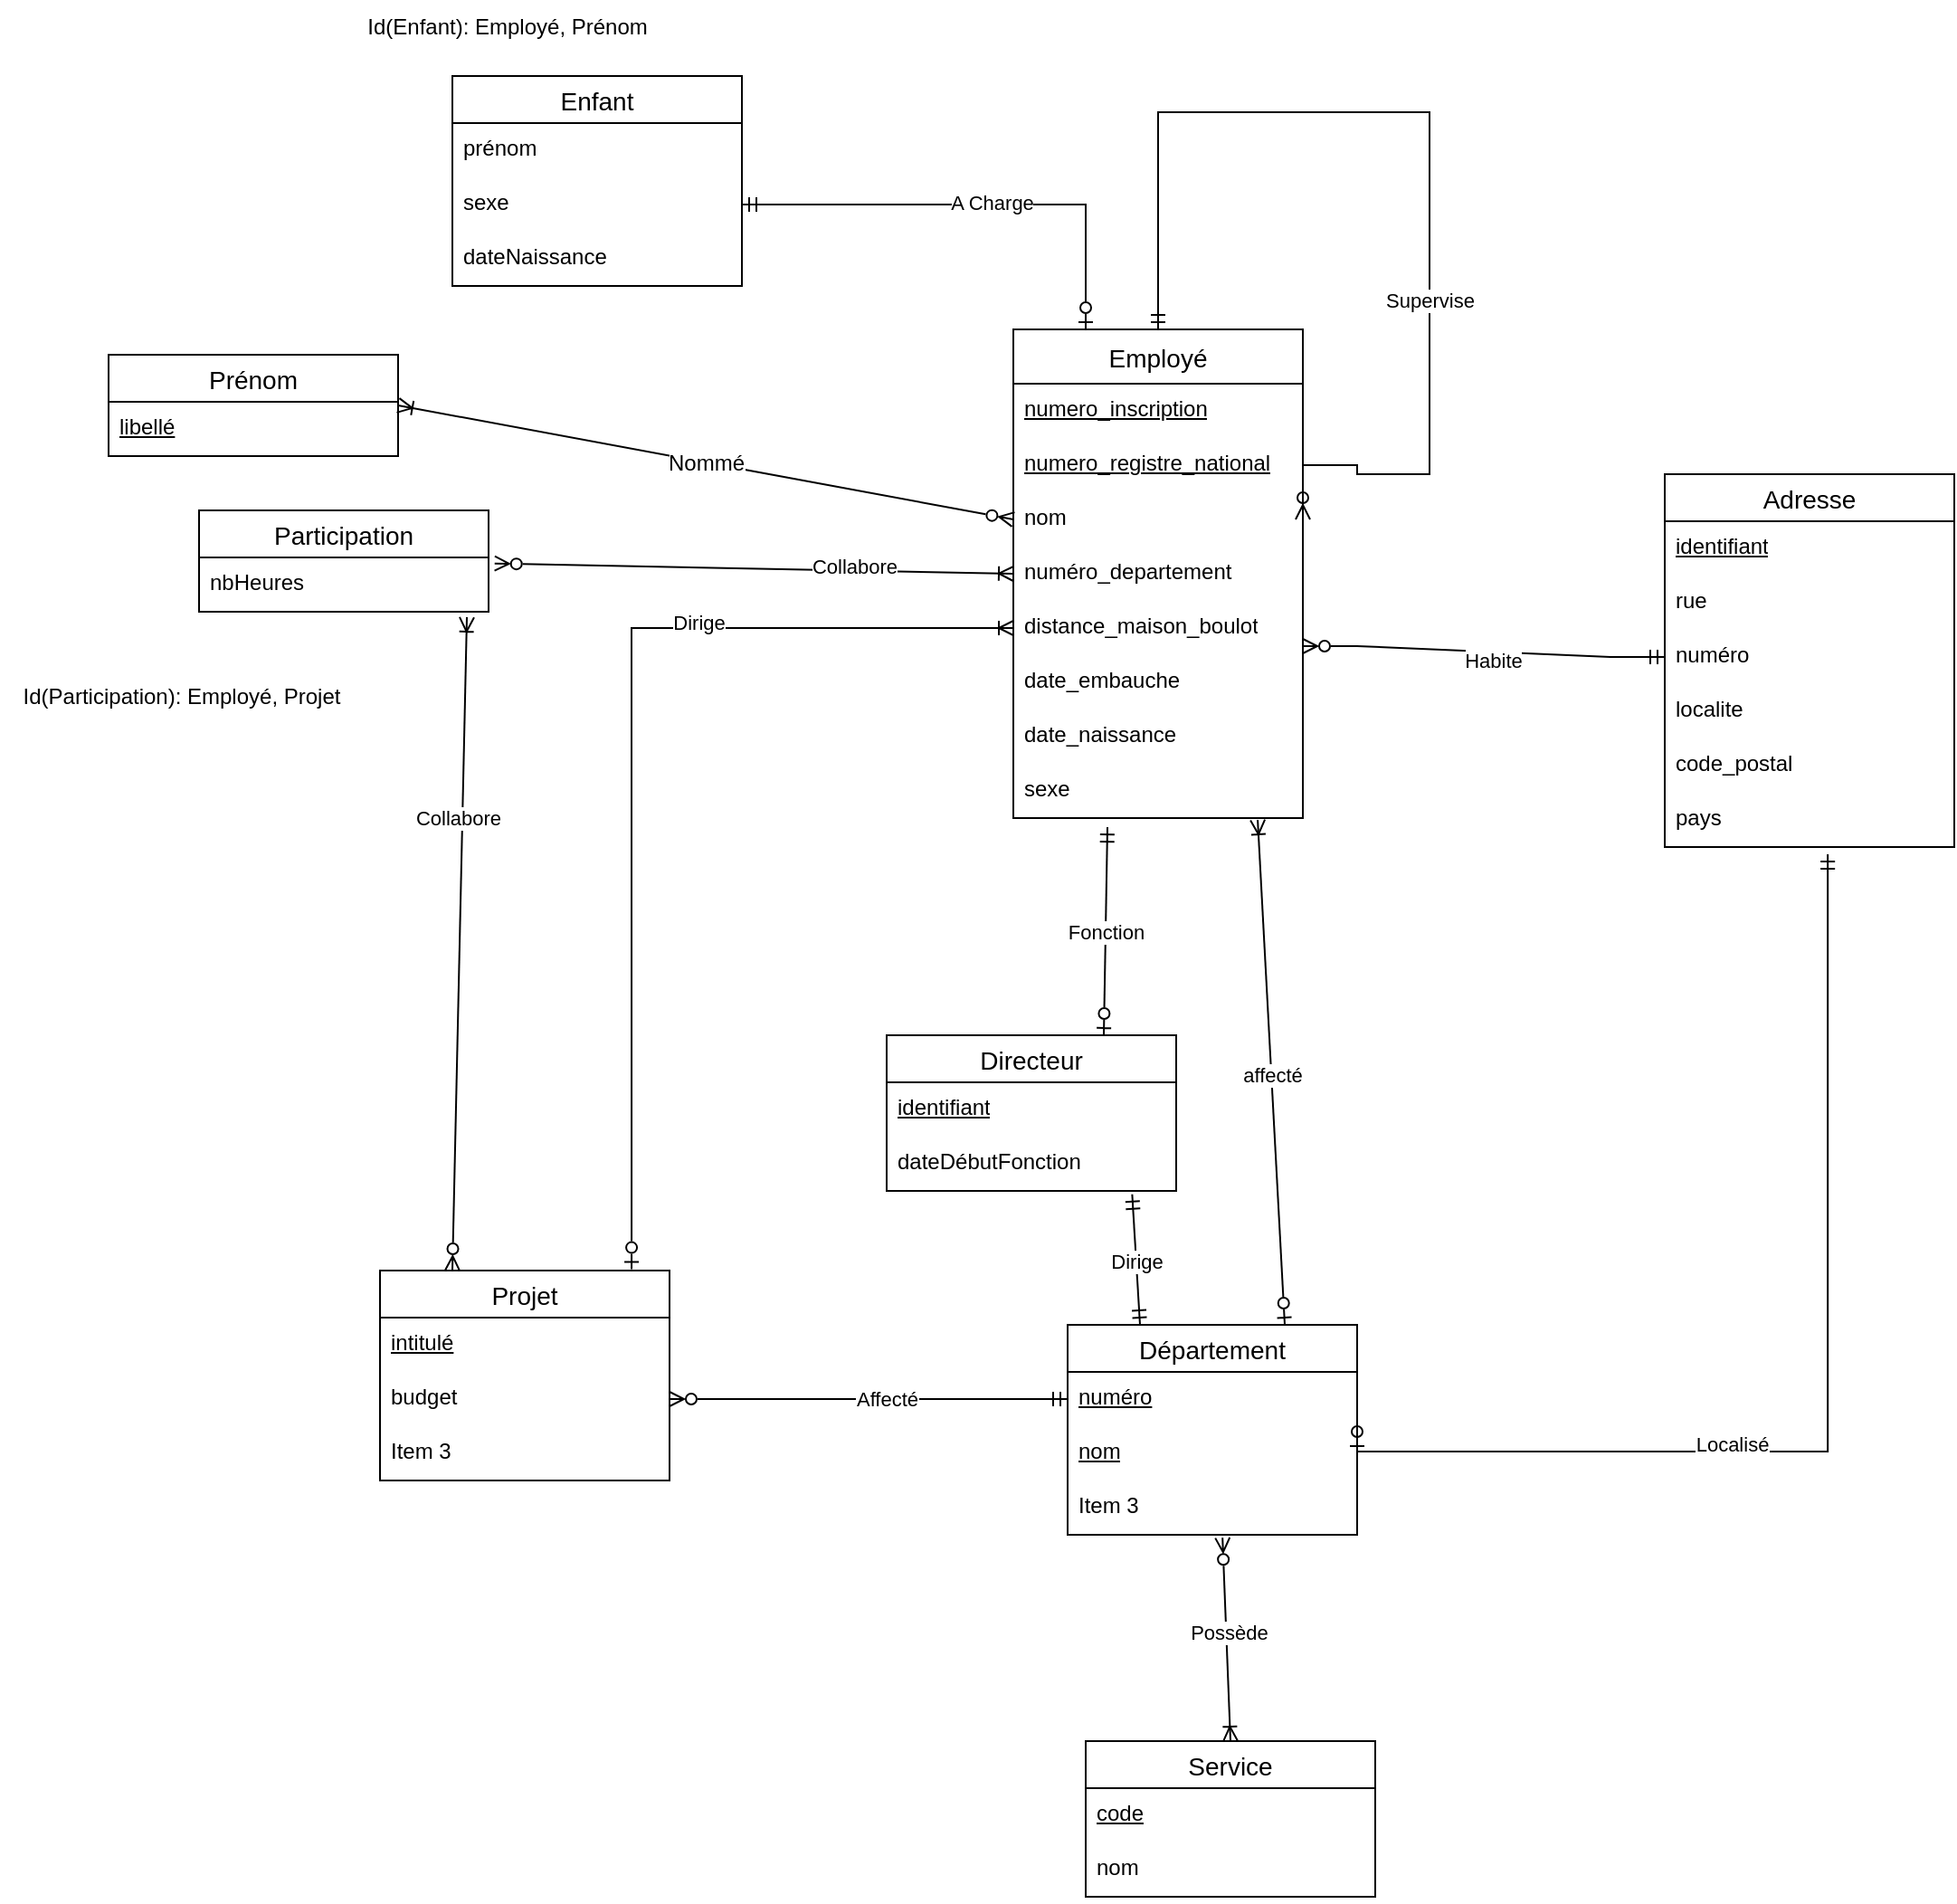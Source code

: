 <mxfile version="22.1.0" type="github">
  <diagram id="R2lEEEUBdFMjLlhIrx00" name="Page-1">
    <mxGraphModel dx="2163" dy="1824" grid="1" gridSize="10" guides="1" tooltips="1" connect="1" arrows="1" fold="1" page="1" pageScale="1" pageWidth="850" pageHeight="1100" math="0" shadow="0" extFonts="Permanent Marker^https://fonts.googleapis.com/css?family=Permanent+Marker">
      <root>
        <mxCell id="0" />
        <mxCell id="1" parent="0" />
        <mxCell id="EuNEn9CsL2GNSxYZxD2m-1" value="Employé" style="swimlane;fontStyle=0;childLayout=stackLayout;horizontal=1;startSize=30;horizontalStack=0;resizeParent=1;resizeParentMax=0;resizeLast=0;collapsible=1;marginBottom=0;align=center;fontSize=14;" parent="1" vertex="1">
          <mxGeometry x="350" y="60" width="160" height="270" as="geometry" />
        </mxCell>
        <mxCell id="EuNEn9CsL2GNSxYZxD2m-2" value="&lt;u&gt;numero_inscription&lt;/u&gt;" style="text;strokeColor=none;fillColor=none;spacingLeft=4;spacingRight=4;overflow=hidden;rotatable=0;points=[[0,0.5],[1,0.5]];portConstraint=eastwest;fontSize=12;whiteSpace=wrap;html=1;" parent="EuNEn9CsL2GNSxYZxD2m-1" vertex="1">
          <mxGeometry y="30" width="160" height="30" as="geometry" />
        </mxCell>
        <mxCell id="Pnyand-CayAUYRg-s309-54" value="&lt;u&gt;numero_registre_national&lt;/u&gt;" style="text;strokeColor=none;fillColor=none;spacingLeft=4;spacingRight=4;overflow=hidden;rotatable=0;points=[[0,0.5],[1,0.5]];portConstraint=eastwest;fontSize=12;whiteSpace=wrap;html=1;" vertex="1" parent="EuNEn9CsL2GNSxYZxD2m-1">
          <mxGeometry y="60" width="160" height="30" as="geometry" />
        </mxCell>
        <mxCell id="EuNEn9CsL2GNSxYZxD2m-3" value="nom" style="text;strokeColor=none;fillColor=none;spacingLeft=4;spacingRight=4;overflow=hidden;rotatable=0;points=[[0,0.5],[1,0.5]];portConstraint=eastwest;fontSize=12;whiteSpace=wrap;html=1;" parent="EuNEn9CsL2GNSxYZxD2m-1" vertex="1">
          <mxGeometry y="90" width="160" height="30" as="geometry" />
        </mxCell>
        <mxCell id="EuNEn9CsL2GNSxYZxD2m-19" value="numéro_departement" style="text;strokeColor=none;fillColor=none;spacingLeft=4;spacingRight=4;overflow=hidden;rotatable=0;points=[[0,0.5],[1,0.5]];portConstraint=eastwest;fontSize=12;whiteSpace=wrap;html=1;" parent="EuNEn9CsL2GNSxYZxD2m-1" vertex="1">
          <mxGeometry y="120" width="160" height="30" as="geometry" />
        </mxCell>
        <mxCell id="EuNEn9CsL2GNSxYZxD2m-20" value="distance_maison_boulot" style="text;strokeColor=none;fillColor=none;spacingLeft=4;spacingRight=4;overflow=hidden;rotatable=0;points=[[0,0.5],[1,0.5]];portConstraint=eastwest;fontSize=12;whiteSpace=wrap;html=1;" parent="EuNEn9CsL2GNSxYZxD2m-1" vertex="1">
          <mxGeometry y="150" width="160" height="30" as="geometry" />
        </mxCell>
        <mxCell id="EuNEn9CsL2GNSxYZxD2m-21" value="date_embauche" style="text;strokeColor=none;fillColor=none;spacingLeft=4;spacingRight=4;overflow=hidden;rotatable=0;points=[[0,0.5],[1,0.5]];portConstraint=eastwest;fontSize=12;whiteSpace=wrap;html=1;" parent="EuNEn9CsL2GNSxYZxD2m-1" vertex="1">
          <mxGeometry y="180" width="160" height="30" as="geometry" />
        </mxCell>
        <mxCell id="Pnyand-CayAUYRg-s309-55" value="date_naissance" style="text;strokeColor=none;fillColor=none;spacingLeft=4;spacingRight=4;overflow=hidden;rotatable=0;points=[[0,0.5],[1,0.5]];portConstraint=eastwest;fontSize=12;whiteSpace=wrap;html=1;" vertex="1" parent="EuNEn9CsL2GNSxYZxD2m-1">
          <mxGeometry y="210" width="160" height="30" as="geometry" />
        </mxCell>
        <mxCell id="Pnyand-CayAUYRg-s309-56" value="sexe" style="text;strokeColor=none;fillColor=none;spacingLeft=4;spacingRight=4;overflow=hidden;rotatable=0;points=[[0,0.5],[1,0.5]];portConstraint=eastwest;fontSize=12;whiteSpace=wrap;html=1;" vertex="1" parent="EuNEn9CsL2GNSxYZxD2m-1">
          <mxGeometry y="240" width="160" height="30" as="geometry" />
        </mxCell>
        <mxCell id="Pnyand-CayAUYRg-s309-34" value="" style="fontSize=12;html=1;endArrow=ERmandOne;endFill=0;rounded=0;startArrow=ERzeroToMany;startFill=0;edgeStyle=orthogonalEdgeStyle;exitX=1;exitY=0.5;exitDx=0;exitDy=0;entryX=0.5;entryY=0;entryDx=0;entryDy=0;" edge="1" parent="EuNEn9CsL2GNSxYZxD2m-1" source="EuNEn9CsL2GNSxYZxD2m-3" target="EuNEn9CsL2GNSxYZxD2m-1">
          <mxGeometry width="100" height="100" relative="1" as="geometry">
            <mxPoint x="250" y="-40" as="sourcePoint" />
            <mxPoint x="280" y="10" as="targetPoint" />
            <Array as="points">
              <mxPoint x="190" y="75" />
              <mxPoint x="190" y="80" />
              <mxPoint x="230" y="80" />
              <mxPoint x="230" y="-120" />
              <mxPoint x="80" y="-120" />
            </Array>
          </mxGeometry>
        </mxCell>
        <mxCell id="Pnyand-CayAUYRg-s309-36" value="Supervise" style="edgeLabel;html=1;align=center;verticalAlign=middle;resizable=0;points=[];" vertex="1" connectable="0" parent="Pnyand-CayAUYRg-s309-34">
          <mxGeometry x="-0.301" relative="1" as="geometry">
            <mxPoint as="offset" />
          </mxGeometry>
        </mxCell>
        <mxCell id="EuNEn9CsL2GNSxYZxD2m-5" value="Prénom" style="swimlane;fontStyle=0;childLayout=stackLayout;horizontal=1;startSize=26;horizontalStack=0;resizeParent=1;resizeParentMax=0;resizeLast=0;collapsible=1;marginBottom=0;align=center;fontSize=14;" parent="1" vertex="1">
          <mxGeometry x="-150" y="74" width="160" height="56" as="geometry" />
        </mxCell>
        <mxCell id="EuNEn9CsL2GNSxYZxD2m-7" value="&lt;u&gt;libellé&lt;/u&gt;" style="text;strokeColor=none;fillColor=none;spacingLeft=4;spacingRight=4;overflow=hidden;rotatable=0;points=[[0,0.5],[1,0.5]];portConstraint=eastwest;fontSize=12;whiteSpace=wrap;html=1;" parent="EuNEn9CsL2GNSxYZxD2m-5" vertex="1">
          <mxGeometry y="26" width="160" height="30" as="geometry" />
        </mxCell>
        <mxCell id="EuNEn9CsL2GNSxYZxD2m-9" value="A" style="edgeStyle=orthogonalEdgeStyle;fontSize=12;html=1;endArrow=ERzeroToOne;endFill=0;rounded=0;entryX=0.25;entryY=0;entryDx=0;entryDy=0;startArrow=ERmandOne;startFill=0;exitX=1;exitY=0.5;exitDx=0;exitDy=0;" parent="1" source="Pnyand-CayAUYRg-s309-59" target="EuNEn9CsL2GNSxYZxD2m-1" edge="1">
          <mxGeometry width="100" height="100" relative="1" as="geometry">
            <mxPoint x="250" y="-109" as="sourcePoint" />
            <mxPoint x="350" y="180" as="targetPoint" />
          </mxGeometry>
        </mxCell>
        <mxCell id="Pnyand-CayAUYRg-s309-61" value="A Charge" style="edgeLabel;html=1;align=center;verticalAlign=middle;resizable=0;points=[];" vertex="1" connectable="0" parent="EuNEn9CsL2GNSxYZxD2m-9">
          <mxGeometry x="0.056" y="1" relative="1" as="geometry">
            <mxPoint x="1" as="offset" />
          </mxGeometry>
        </mxCell>
        <mxCell id="EuNEn9CsL2GNSxYZxD2m-11" value="Adresse" style="swimlane;fontStyle=0;childLayout=stackLayout;horizontal=1;startSize=26;horizontalStack=0;resizeParent=1;resizeParentMax=0;resizeLast=0;collapsible=1;marginBottom=0;align=center;fontSize=14;" parent="1" vertex="1">
          <mxGeometry x="710" y="140" width="160" height="206" as="geometry" />
        </mxCell>
        <mxCell id="EuNEn9CsL2GNSxYZxD2m-12" value="&lt;u&gt;identifiant&lt;/u&gt;" style="text;strokeColor=none;fillColor=none;spacingLeft=4;spacingRight=4;overflow=hidden;rotatable=0;points=[[0,0.5],[1,0.5]];portConstraint=eastwest;fontSize=12;whiteSpace=wrap;html=1;" parent="EuNEn9CsL2GNSxYZxD2m-11" vertex="1">
          <mxGeometry y="26" width="160" height="30" as="geometry" />
        </mxCell>
        <mxCell id="EuNEn9CsL2GNSxYZxD2m-13" value="rue" style="text;strokeColor=none;fillColor=none;spacingLeft=4;spacingRight=4;overflow=hidden;rotatable=0;points=[[0,0.5],[1,0.5]];portConstraint=eastwest;fontSize=12;whiteSpace=wrap;html=1;" parent="EuNEn9CsL2GNSxYZxD2m-11" vertex="1">
          <mxGeometry y="56" width="160" height="30" as="geometry" />
        </mxCell>
        <mxCell id="EuNEn9CsL2GNSxYZxD2m-15" value="numéro" style="text;strokeColor=none;fillColor=none;spacingLeft=4;spacingRight=4;overflow=hidden;rotatable=0;points=[[0,0.5],[1,0.5]];portConstraint=eastwest;fontSize=12;whiteSpace=wrap;html=1;" parent="EuNEn9CsL2GNSxYZxD2m-11" vertex="1">
          <mxGeometry y="86" width="160" height="30" as="geometry" />
        </mxCell>
        <mxCell id="EuNEn9CsL2GNSxYZxD2m-16" value="localite" style="text;strokeColor=none;fillColor=none;spacingLeft=4;spacingRight=4;overflow=hidden;rotatable=0;points=[[0,0.5],[1,0.5]];portConstraint=eastwest;fontSize=12;whiteSpace=wrap;html=1;" parent="EuNEn9CsL2GNSxYZxD2m-11" vertex="1">
          <mxGeometry y="116" width="160" height="30" as="geometry" />
        </mxCell>
        <mxCell id="EuNEn9CsL2GNSxYZxD2m-17" value="code_postal" style="text;strokeColor=none;fillColor=none;spacingLeft=4;spacingRight=4;overflow=hidden;rotatable=0;points=[[0,0.5],[1,0.5]];portConstraint=eastwest;fontSize=12;whiteSpace=wrap;html=1;" parent="EuNEn9CsL2GNSxYZxD2m-11" vertex="1">
          <mxGeometry y="146" width="160" height="30" as="geometry" />
        </mxCell>
        <mxCell id="EuNEn9CsL2GNSxYZxD2m-14" value="pays" style="text;strokeColor=none;fillColor=none;spacingLeft=4;spacingRight=4;overflow=hidden;rotatable=0;points=[[0,0.5],[1,0.5]];portConstraint=eastwest;fontSize=12;whiteSpace=wrap;html=1;" parent="EuNEn9CsL2GNSxYZxD2m-11" vertex="1">
          <mxGeometry y="176" width="160" height="30" as="geometry" />
        </mxCell>
        <mxCell id="EuNEn9CsL2GNSxYZxD2m-18" value="" style="edgeStyle=entityRelationEdgeStyle;fontSize=12;html=1;endArrow=ERmandOne;startArrow=ERzeroToMany;rounded=0;entryX=0;entryY=0.5;entryDx=0;entryDy=0;exitX=1;exitY=0.5;exitDx=0;exitDy=0;endFill=0;startFill=0;" parent="1" target="EuNEn9CsL2GNSxYZxD2m-15" edge="1">
          <mxGeometry width="100" height="100" relative="1" as="geometry">
            <mxPoint x="510" y="235" as="sourcePoint" />
            <mxPoint x="670" y="210" as="targetPoint" />
          </mxGeometry>
        </mxCell>
        <mxCell id="Pnyand-CayAUYRg-s309-3" value="Habite" style="edgeLabel;html=1;align=center;verticalAlign=middle;resizable=0;points=[];" vertex="1" connectable="0" parent="EuNEn9CsL2GNSxYZxD2m-18">
          <mxGeometry x="0.051" y="-5" relative="1" as="geometry">
            <mxPoint as="offset" />
          </mxGeometry>
        </mxCell>
        <mxCell id="EuNEn9CsL2GNSxYZxD2m-22" value="Département" style="swimlane;fontStyle=0;childLayout=stackLayout;horizontal=1;startSize=26;horizontalStack=0;resizeParent=1;resizeParentMax=0;resizeLast=0;collapsible=1;marginBottom=0;align=center;fontSize=14;" parent="1" vertex="1">
          <mxGeometry x="380" y="610" width="160" height="116" as="geometry" />
        </mxCell>
        <mxCell id="EuNEn9CsL2GNSxYZxD2m-23" value="&lt;u&gt;numéro&lt;/u&gt;" style="text;strokeColor=none;fillColor=none;spacingLeft=4;spacingRight=4;overflow=hidden;rotatable=0;points=[[0,0.5],[1,0.5]];portConstraint=eastwest;fontSize=12;whiteSpace=wrap;html=1;" parent="EuNEn9CsL2GNSxYZxD2m-22" vertex="1">
          <mxGeometry y="26" width="160" height="30" as="geometry" />
        </mxCell>
        <mxCell id="EuNEn9CsL2GNSxYZxD2m-24" value="&lt;u&gt;nom&lt;/u&gt;" style="text;strokeColor=none;fillColor=none;spacingLeft=4;spacingRight=4;overflow=hidden;rotatable=0;points=[[0,0.5],[1,0.5]];portConstraint=eastwest;fontSize=12;whiteSpace=wrap;html=1;" parent="EuNEn9CsL2GNSxYZxD2m-22" vertex="1">
          <mxGeometry y="56" width="160" height="30" as="geometry" />
        </mxCell>
        <mxCell id="EuNEn9CsL2GNSxYZxD2m-25" value="Item 3" style="text;strokeColor=none;fillColor=none;spacingLeft=4;spacingRight=4;overflow=hidden;rotatable=0;points=[[0,0.5],[1,0.5]];portConstraint=eastwest;fontSize=12;whiteSpace=wrap;html=1;" parent="EuNEn9CsL2GNSxYZxD2m-22" vertex="1">
          <mxGeometry y="86" width="160" height="30" as="geometry" />
        </mxCell>
        <mxCell id="EuNEn9CsL2GNSxYZxD2m-26" value="Service" style="swimlane;fontStyle=0;childLayout=stackLayout;horizontal=1;startSize=26;horizontalStack=0;resizeParent=1;resizeParentMax=0;resizeLast=0;collapsible=1;marginBottom=0;align=center;fontSize=14;" parent="1" vertex="1">
          <mxGeometry x="390" y="840" width="160" height="86" as="geometry" />
        </mxCell>
        <mxCell id="EuNEn9CsL2GNSxYZxD2m-27" value="&lt;u&gt;code&lt;/u&gt;" style="text;strokeColor=none;fillColor=none;spacingLeft=4;spacingRight=4;overflow=hidden;rotatable=0;points=[[0,0.5],[1,0.5]];portConstraint=eastwest;fontSize=12;whiteSpace=wrap;html=1;" parent="EuNEn9CsL2GNSxYZxD2m-26" vertex="1">
          <mxGeometry y="26" width="160" height="30" as="geometry" />
        </mxCell>
        <mxCell id="EuNEn9CsL2GNSxYZxD2m-28" value="nom" style="text;strokeColor=none;fillColor=none;spacingLeft=4;spacingRight=4;overflow=hidden;rotatable=0;points=[[0,0.5],[1,0.5]];portConstraint=eastwest;fontSize=12;whiteSpace=wrap;html=1;" parent="EuNEn9CsL2GNSxYZxD2m-26" vertex="1">
          <mxGeometry y="56" width="160" height="30" as="geometry" />
        </mxCell>
        <mxCell id="EuNEn9CsL2GNSxYZxD2m-30" value="" style="fontSize=12;html=1;endArrow=ERzeroToMany;rounded=0;entryX=0.535;entryY=1.055;entryDx=0;entryDy=0;entryPerimeter=0;exitX=0.5;exitY=0;exitDx=0;exitDy=0;startArrow=ERoneToMany;startFill=0;endFill=0;" parent="1" source="EuNEn9CsL2GNSxYZxD2m-26" target="EuNEn9CsL2GNSxYZxD2m-25" edge="1">
          <mxGeometry width="100" height="100" relative="1" as="geometry">
            <mxPoint x="240" y="630" as="sourcePoint" />
            <mxPoint x="340" y="530" as="targetPoint" />
          </mxGeometry>
        </mxCell>
        <mxCell id="Pnyand-CayAUYRg-s309-5" value="Possède" style="edgeLabel;html=1;align=center;verticalAlign=middle;resizable=0;points=[];" vertex="1" connectable="0" parent="EuNEn9CsL2GNSxYZxD2m-30">
          <mxGeometry x="0.074" y="-1" relative="1" as="geometry">
            <mxPoint as="offset" />
          </mxGeometry>
        </mxCell>
        <mxCell id="EuNEn9CsL2GNSxYZxD2m-31" value="" style="fontSize=12;html=1;endArrow=ERoneToMany;endFill=0;rounded=0;exitX=0.75;exitY=0;exitDx=0;exitDy=0;startArrow=ERzeroToOne;startFill=0;entryX=0.844;entryY=1.033;entryDx=0;entryDy=0;entryPerimeter=0;" parent="1" source="EuNEn9CsL2GNSxYZxD2m-22" target="Pnyand-CayAUYRg-s309-56" edge="1">
          <mxGeometry width="100" height="100" relative="1" as="geometry">
            <mxPoint x="492" y="494.25" as="sourcePoint" />
            <mxPoint x="490" y="370" as="targetPoint" />
          </mxGeometry>
        </mxCell>
        <mxCell id="Pnyand-CayAUYRg-s309-6" value="affecté" style="edgeLabel;html=1;align=center;verticalAlign=middle;resizable=0;points=[];" vertex="1" connectable="0" parent="EuNEn9CsL2GNSxYZxD2m-31">
          <mxGeometry x="-0.012" relative="1" as="geometry">
            <mxPoint as="offset" />
          </mxGeometry>
        </mxCell>
        <mxCell id="EuNEn9CsL2GNSxYZxD2m-32" value="" style="edgeStyle=elbowEdgeStyle;fontSize=12;html=1;endArrow=ERmandOne;rounded=0;elbow=vertical;entryX=0.563;entryY=1.133;entryDx=0;entryDy=0;entryPerimeter=0;exitX=1;exitY=0.5;exitDx=0;exitDy=0;startArrow=ERzeroToOne;startFill=0;endFill=0;" parent="1" source="EuNEn9CsL2GNSxYZxD2m-24" target="EuNEn9CsL2GNSxYZxD2m-14" edge="1">
          <mxGeometry width="100" height="100" relative="1" as="geometry">
            <mxPoint x="690" y="530" as="sourcePoint" />
            <mxPoint x="790" y="430" as="targetPoint" />
            <Array as="points">
              <mxPoint x="680" y="680" />
            </Array>
          </mxGeometry>
        </mxCell>
        <mxCell id="Pnyand-CayAUYRg-s309-4" value="Localisé" style="edgeLabel;html=1;align=center;verticalAlign=middle;resizable=0;points=[];" vertex="1" connectable="0" parent="EuNEn9CsL2GNSxYZxD2m-32">
          <mxGeometry x="-0.297" y="4" relative="1" as="geometry">
            <mxPoint as="offset" />
          </mxGeometry>
        </mxCell>
        <mxCell id="EuNEn9CsL2GNSxYZxD2m-33" value="Projet" style="swimlane;fontStyle=0;childLayout=stackLayout;horizontal=1;startSize=26;horizontalStack=0;resizeParent=1;resizeParentMax=0;resizeLast=0;collapsible=1;marginBottom=0;align=center;fontSize=14;" parent="1" vertex="1">
          <mxGeometry y="580" width="160" height="116" as="geometry" />
        </mxCell>
        <mxCell id="EuNEn9CsL2GNSxYZxD2m-34" value="&lt;u&gt;intitulé&lt;/u&gt;" style="text;strokeColor=none;fillColor=none;spacingLeft=4;spacingRight=4;overflow=hidden;rotatable=0;points=[[0,0.5],[1,0.5]];portConstraint=eastwest;fontSize=12;whiteSpace=wrap;html=1;" parent="EuNEn9CsL2GNSxYZxD2m-33" vertex="1">
          <mxGeometry y="26" width="160" height="30" as="geometry" />
        </mxCell>
        <mxCell id="EuNEn9CsL2GNSxYZxD2m-35" value="budget" style="text;strokeColor=none;fillColor=none;spacingLeft=4;spacingRight=4;overflow=hidden;rotatable=0;points=[[0,0.5],[1,0.5]];portConstraint=eastwest;fontSize=12;whiteSpace=wrap;html=1;" parent="EuNEn9CsL2GNSxYZxD2m-33" vertex="1">
          <mxGeometry y="56" width="160" height="30" as="geometry" />
        </mxCell>
        <mxCell id="EuNEn9CsL2GNSxYZxD2m-36" value="Item 3" style="text;strokeColor=none;fillColor=none;spacingLeft=4;spacingRight=4;overflow=hidden;rotatable=0;points=[[0,0.5],[1,0.5]];portConstraint=eastwest;fontSize=12;whiteSpace=wrap;html=1;" parent="EuNEn9CsL2GNSxYZxD2m-33" vertex="1">
          <mxGeometry y="86" width="160" height="30" as="geometry" />
        </mxCell>
        <mxCell id="EuNEn9CsL2GNSxYZxD2m-37" value="" style="edgeStyle=entityRelationEdgeStyle;fontSize=12;html=1;endArrow=ERmandOne;rounded=0;entryX=0;entryY=0.5;entryDx=0;entryDy=0;exitX=1;exitY=0.5;exitDx=0;exitDy=0;startArrow=ERzeroToMany;startFill=0;endFill=0;" parent="1" source="EuNEn9CsL2GNSxYZxD2m-35" target="EuNEn9CsL2GNSxYZxD2m-23" edge="1">
          <mxGeometry width="100" height="100" relative="1" as="geometry">
            <mxPoint x="160" y="450" as="sourcePoint" />
            <mxPoint x="260" y="350" as="targetPoint" />
          </mxGeometry>
        </mxCell>
        <mxCell id="Pnyand-CayAUYRg-s309-7" value="Affecté" style="edgeLabel;html=1;align=center;verticalAlign=middle;resizable=0;points=[];" vertex="1" connectable="0" parent="EuNEn9CsL2GNSxYZxD2m-37">
          <mxGeometry x="0.093" relative="1" as="geometry">
            <mxPoint as="offset" />
          </mxGeometry>
        </mxCell>
        <mxCell id="EuNEn9CsL2GNSxYZxD2m-38" value="" style="fontSize=12;html=1;endArrow=ERoneToMany;rounded=0;entryX=0;entryY=0.5;entryDx=0;entryDy=0;exitX=1.021;exitY=0.111;exitDx=0;exitDy=0;startArrow=ERzeroToMany;startFill=0;exitPerimeter=0;" parent="1" target="EuNEn9CsL2GNSxYZxD2m-19" edge="1">
          <mxGeometry width="100" height="100" relative="1" as="geometry">
            <mxPoint x="63.36" y="189.33" as="sourcePoint" />
            <mxPoint x="260" y="290" as="targetPoint" />
          </mxGeometry>
        </mxCell>
        <mxCell id="Pnyand-CayAUYRg-s309-1" value="Collabore" style="edgeLabel;html=1;align=center;verticalAlign=middle;resizable=0;points=[];" vertex="1" connectable="0" parent="EuNEn9CsL2GNSxYZxD2m-38">
          <mxGeometry x="0.385" y="3" relative="1" as="geometry">
            <mxPoint as="offset" />
          </mxGeometry>
        </mxCell>
        <mxCell id="Pnyand-CayAUYRg-s309-12" value="" style="edgeStyle=orthogonalEdgeStyle;fontSize=12;html=1;endArrow=ERoneToMany;rounded=0;entryX=0;entryY=0.5;entryDx=0;entryDy=0;exitX=0.869;exitY=-0.006;exitDx=0;exitDy=0;startArrow=ERzeroToOne;startFill=0;exitPerimeter=0;" edge="1" parent="1" source="EuNEn9CsL2GNSxYZxD2m-33" target="EuNEn9CsL2GNSxYZxD2m-20">
          <mxGeometry width="100" height="100" relative="1" as="geometry">
            <mxPoint x="120" y="491" as="sourcePoint" />
            <mxPoint x="360" y="305" as="targetPoint" />
          </mxGeometry>
        </mxCell>
        <mxCell id="Pnyand-CayAUYRg-s309-13" value="Dirige" style="edgeLabel;html=1;align=center;verticalAlign=middle;resizable=0;points=[];" vertex="1" connectable="0" parent="Pnyand-CayAUYRg-s309-12">
          <mxGeometry x="0.385" y="3" relative="1" as="geometry">
            <mxPoint as="offset" />
          </mxGeometry>
        </mxCell>
        <mxCell id="Pnyand-CayAUYRg-s309-14" value="Participation" style="swimlane;fontStyle=0;childLayout=stackLayout;horizontal=1;startSize=26;horizontalStack=0;resizeParent=1;resizeParentMax=0;resizeLast=0;collapsible=1;marginBottom=0;align=center;fontSize=14;" vertex="1" parent="1">
          <mxGeometry x="-100" y="160" width="160" height="56" as="geometry" />
        </mxCell>
        <mxCell id="Pnyand-CayAUYRg-s309-16" value="nbHeures" style="text;strokeColor=none;fillColor=none;spacingLeft=4;spacingRight=4;overflow=hidden;rotatable=0;points=[[0,0.5],[1,0.5]];portConstraint=eastwest;fontSize=12;whiteSpace=wrap;html=1;" vertex="1" parent="Pnyand-CayAUYRg-s309-14">
          <mxGeometry y="26" width="160" height="30" as="geometry" />
        </mxCell>
        <mxCell id="Pnyand-CayAUYRg-s309-18" value="" style="fontSize=12;html=1;endArrow=ERoneToMany;rounded=0;exitX=0.25;exitY=0;exitDx=0;exitDy=0;startArrow=ERzeroToMany;startFill=0;entryX=0.925;entryY=1.1;entryDx=0;entryDy=0;entryPerimeter=0;" edge="1" parent="1" source="EuNEn9CsL2GNSxYZxD2m-33" target="Pnyand-CayAUYRg-s309-16">
          <mxGeometry width="100" height="100" relative="1" as="geometry">
            <mxPoint x="80" y="443.93" as="sourcePoint" />
            <mxPoint x="40" y="290" as="targetPoint" />
          </mxGeometry>
        </mxCell>
        <mxCell id="Pnyand-CayAUYRg-s309-19" value="Collabore" style="edgeLabel;html=1;align=center;verticalAlign=middle;resizable=0;points=[];" vertex="1" connectable="0" parent="Pnyand-CayAUYRg-s309-18">
          <mxGeometry x="0.385" y="3" relative="1" as="geometry">
            <mxPoint as="offset" />
          </mxGeometry>
        </mxCell>
        <mxCell id="Pnyand-CayAUYRg-s309-26" value="Directeur" style="swimlane;fontStyle=0;childLayout=stackLayout;horizontal=1;startSize=26;horizontalStack=0;resizeParent=1;resizeParentMax=0;resizeLast=0;collapsible=1;marginBottom=0;align=center;fontSize=14;" vertex="1" parent="1">
          <mxGeometry x="280" y="450" width="160" height="86" as="geometry" />
        </mxCell>
        <mxCell id="Pnyand-CayAUYRg-s309-27" value="&lt;u&gt;identifiant&lt;/u&gt;" style="text;strokeColor=none;fillColor=none;spacingLeft=4;spacingRight=4;overflow=hidden;rotatable=0;points=[[0,0.5],[1,0.5]];portConstraint=eastwest;fontSize=12;whiteSpace=wrap;html=1;" vertex="1" parent="Pnyand-CayAUYRg-s309-26">
          <mxGeometry y="26" width="160" height="30" as="geometry" />
        </mxCell>
        <mxCell id="Pnyand-CayAUYRg-s309-28" value="dateDébutFonction" style="text;strokeColor=none;fillColor=none;spacingLeft=4;spacingRight=4;overflow=hidden;rotatable=0;points=[[0,0.5],[1,0.5]];portConstraint=eastwest;fontSize=12;whiteSpace=wrap;html=1;" vertex="1" parent="Pnyand-CayAUYRg-s309-26">
          <mxGeometry y="56" width="160" height="30" as="geometry" />
        </mxCell>
        <mxCell id="Pnyand-CayAUYRg-s309-30" value="" style="fontSize=12;html=1;endArrow=ERmandOne;endFill=0;rounded=0;exitX=0.75;exitY=0;exitDx=0;exitDy=0;startArrow=ERzeroToOne;startFill=0;entryX=0.325;entryY=1.167;entryDx=0;entryDy=0;entryPerimeter=0;" edge="1" parent="1" source="Pnyand-CayAUYRg-s309-26" target="Pnyand-CayAUYRg-s309-56">
          <mxGeometry width="100" height="100" relative="1" as="geometry">
            <mxPoint x="538" y="620" as="sourcePoint" />
            <mxPoint x="512" y="381" as="targetPoint" />
          </mxGeometry>
        </mxCell>
        <mxCell id="Pnyand-CayAUYRg-s309-31" value="Fonction" style="edgeLabel;html=1;align=center;verticalAlign=middle;resizable=0;points=[];" vertex="1" connectable="0" parent="Pnyand-CayAUYRg-s309-30">
          <mxGeometry x="-0.012" relative="1" as="geometry">
            <mxPoint as="offset" />
          </mxGeometry>
        </mxCell>
        <mxCell id="Pnyand-CayAUYRg-s309-32" value="" style="fontSize=12;html=1;endArrow=ERmandOne;endFill=0;rounded=0;exitX=0.25;exitY=0;exitDx=0;exitDy=0;startArrow=ERmandOne;startFill=0;entryX=0.848;entryY=1.062;entryDx=0;entryDy=0;entryPerimeter=0;" edge="1" parent="1" source="EuNEn9CsL2GNSxYZxD2m-22" target="Pnyand-CayAUYRg-s309-28">
          <mxGeometry width="100" height="100" relative="1" as="geometry">
            <mxPoint x="548" y="630" as="sourcePoint" />
            <mxPoint x="522" y="391" as="targetPoint" />
          </mxGeometry>
        </mxCell>
        <mxCell id="Pnyand-CayAUYRg-s309-33" value="Dirige" style="edgeLabel;html=1;align=center;verticalAlign=middle;resizable=0;points=[];" vertex="1" connectable="0" parent="Pnyand-CayAUYRg-s309-32">
          <mxGeometry x="-0.012" relative="1" as="geometry">
            <mxPoint as="offset" />
          </mxGeometry>
        </mxCell>
        <mxCell id="Pnyand-CayAUYRg-s309-49" value="Nommé" style="fontSize=12;html=1;endArrow=ERzeroToMany;endFill=0;rounded=0;entryX=0;entryY=0.5;entryDx=0;entryDy=0;startArrow=ERoneToMany;startFill=0;exitX=1;exitY=0.5;exitDx=0;exitDy=0;" edge="1" parent="1" source="EuNEn9CsL2GNSxYZxD2m-5" target="EuNEn9CsL2GNSxYZxD2m-3">
          <mxGeometry width="100" height="100" relative="1" as="geometry">
            <mxPoint x="-109.2" y="-138.66" as="sourcePoint" />
            <mxPoint x="90" y="-139" as="targetPoint" />
          </mxGeometry>
        </mxCell>
        <mxCell id="Pnyand-CayAUYRg-s309-57" value="Enfant" style="swimlane;fontStyle=0;childLayout=stackLayout;horizontal=1;startSize=26;horizontalStack=0;resizeParent=1;resizeParentMax=0;resizeLast=0;collapsible=1;marginBottom=0;align=center;fontSize=14;" vertex="1" parent="1">
          <mxGeometry x="40" y="-80" width="160" height="116" as="geometry" />
        </mxCell>
        <mxCell id="Pnyand-CayAUYRg-s309-58" value="prénom" style="text;strokeColor=none;fillColor=none;spacingLeft=4;spacingRight=4;overflow=hidden;rotatable=0;points=[[0,0.5],[1,0.5]];portConstraint=eastwest;fontSize=12;whiteSpace=wrap;html=1;" vertex="1" parent="Pnyand-CayAUYRg-s309-57">
          <mxGeometry y="26" width="160" height="30" as="geometry" />
        </mxCell>
        <mxCell id="Pnyand-CayAUYRg-s309-59" value="sexe" style="text;strokeColor=none;fillColor=none;spacingLeft=4;spacingRight=4;overflow=hidden;rotatable=0;points=[[0,0.5],[1,0.5]];portConstraint=eastwest;fontSize=12;whiteSpace=wrap;html=1;" vertex="1" parent="Pnyand-CayAUYRg-s309-57">
          <mxGeometry y="56" width="160" height="30" as="geometry" />
        </mxCell>
        <mxCell id="Pnyand-CayAUYRg-s309-60" value="dateNaissance" style="text;strokeColor=none;fillColor=none;spacingLeft=4;spacingRight=4;overflow=hidden;rotatable=0;points=[[0,0.5],[1,0.5]];portConstraint=eastwest;fontSize=12;whiteSpace=wrap;html=1;" vertex="1" parent="Pnyand-CayAUYRg-s309-57">
          <mxGeometry y="86" width="160" height="30" as="geometry" />
        </mxCell>
        <mxCell id="Pnyand-CayAUYRg-s309-62" value="Id(Enfant): Employé, Prénom" style="text;html=1;align=center;verticalAlign=middle;resizable=0;points=[];autosize=1;strokeColor=none;fillColor=none;" vertex="1" parent="1">
          <mxGeometry x="-20" y="-122" width="180" height="30" as="geometry" />
        </mxCell>
        <mxCell id="Pnyand-CayAUYRg-s309-63" value="Id(Participation): Employé, Projet" style="text;html=1;align=center;verticalAlign=middle;resizable=0;points=[];autosize=1;strokeColor=none;fillColor=none;" vertex="1" parent="1">
          <mxGeometry x="-210" y="248" width="200" height="30" as="geometry" />
        </mxCell>
      </root>
    </mxGraphModel>
  </diagram>
</mxfile>
